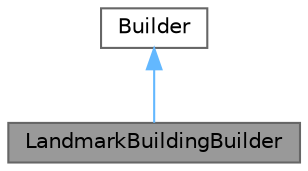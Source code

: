 digraph "LandmarkBuildingBuilder"
{
 // LATEX_PDF_SIZE
  bgcolor="transparent";
  edge [fontname=Helvetica,fontsize=10,labelfontname=Helvetica,labelfontsize=10];
  node [fontname=Helvetica,fontsize=10,shape=box,height=0.2,width=0.4];
  Node1 [id="Node000001",label="LandmarkBuildingBuilder",height=0.2,width=0.4,color="gray40", fillcolor="grey60", style="filled", fontcolor="black",tooltip="Builder class for constructing LandmarkBuilding objects."];
  Node2 -> Node1 [id="edge1_Node000001_Node000002",dir="back",color="steelblue1",style="solid",tooltip=" "];
  Node2 [id="Node000002",label="Builder",height=0.2,width=0.4,color="gray40", fillcolor="white", style="filled",URL="$classBuilder.html",tooltip="Base class for all builders."];
}
